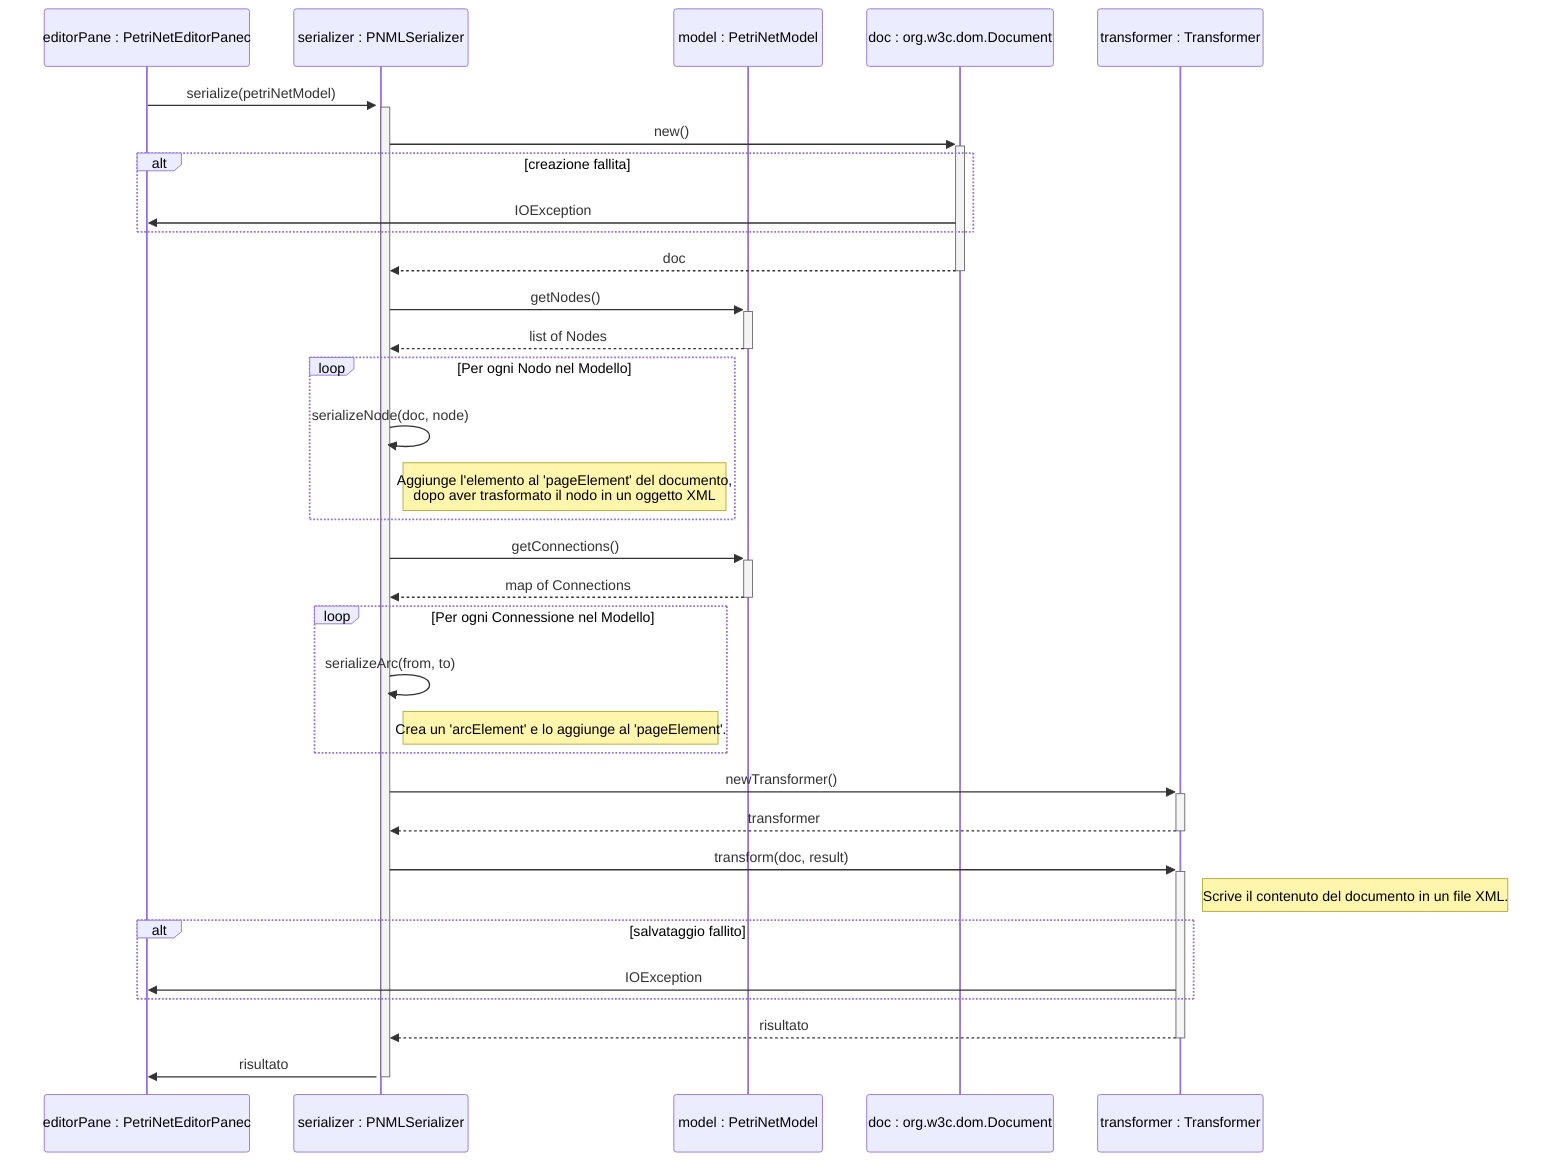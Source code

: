 sequenceDiagram
    participant Caller as editorPane : PetriNetEditorPanec
    participant Serializer as serializer : PNMLSerializer
    participant Model as model : PetriNetModel
    participant Document as doc : org.w3c.dom.Document
    participant Transformer as transformer : Transformer
    Caller ->>+ Serializer: serialize(petriNetModel)
    activate Serializer
    Serializer ->>+ Document: new()
    alt creazione fallita
        Document ->> Caller: IOException
    end
    Document -->>- Serializer: doc
    Serializer ->>+ Model: getNodes()
    Model -->>- Serializer: list of Nodes

    loop Per ogni Nodo nel Modello
        Serializer ->> Serializer: serializeNode(doc, node)
        Note right of Serializer: Aggiunge l'elemento al 'pageElement' del documento,<br>dopo aver trasformato il nodo in un oggetto XML
    end

    Serializer ->>+ Model: getConnections()
    Model -->>- Serializer: map of Connections

    loop Per ogni Connessione nel Modello
        Serializer ->> Serializer: serializeArc(from, to)
        Note right of Serializer: Crea un 'arcElement' e lo aggiunge al 'pageElement'.
    end

    Serializer ->>+ Transformer: newTransformer()
    Transformer -->>- Serializer: transformer
    Serializer ->>+ Transformer: transform(doc, result)
    Note right of Transformer: Scrive il contenuto del documento in un file XML.
    alt salvataggio fallito
        Transformer ->> Caller: IOException
    end
    Transformer -->>- Serializer: risultato
    Serializer ->> Caller: risultato
    deactivate Serializer